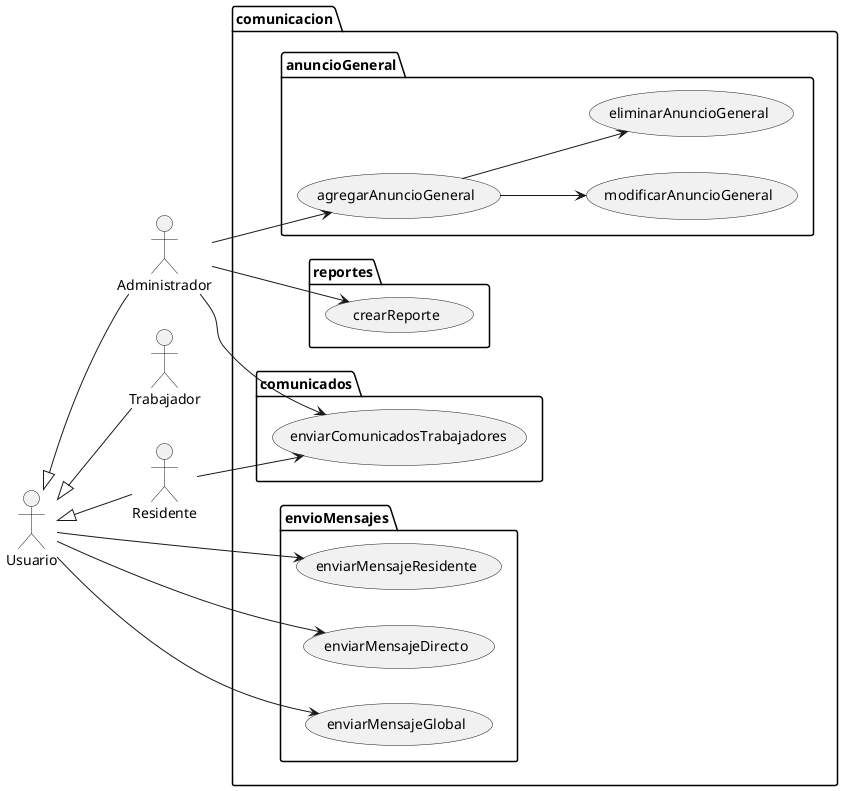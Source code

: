 @startuml

left to right direction

actor "Usuario" as usuarioNombre
actor "Administrador" as administradorNombre
actor "Trabajador" as trabajadorNombre
actor "Residente" as residenteNombre
package comunicacion{
package envioMensajes{
usecase "enviarMensajeResidente" as mensajeResidentes
usecase "enviarMensajeDirecto" as mensajeDirecto
usecase "enviarMensajeGlobal" as mensajeGlobal
}

package comunicados{
usecase "enviarComunicadosTrabajadores" as comunicadoTrabajadores
}
package anuncioGeneral{
usecase "modificarAnuncioGeneral" as modAnuncioGeneral
usecase "eliminarAnuncioGeneral" as delAnuncioGeneral
usecase "agregarAnuncioGeneral" as addAnuncioGeneral
}
package reportes{
usecase "crearReporte" as creaReporte
}
}

administradorNombre -u-|> usuarioNombre
trabajadorNombre -u-|> usuarioNombre
residenteNombre -u-|> usuarioNombre


usuarioNombre --> mensajeResidentes
administradorNombre --> comunicadoTrabajadores
usuarioNombre --> mensajeGlobal
usuarioNombre --> mensajeDirecto


addAnuncioGeneral --> modAnuncioGeneral
addAnuncioGeneral --> delAnuncioGeneral
administradorNombre --> addAnuncioGeneral

residenteNombre --> comunicadoTrabajadores
administradorNombre --> creaReporte


@enduml